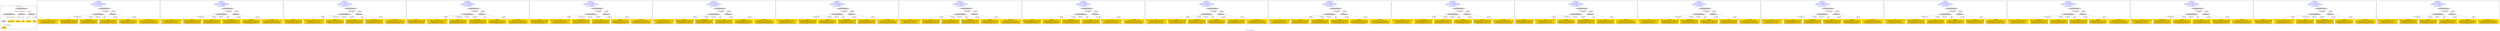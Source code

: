 digraph n0 {
fontcolor="blue"
remincross="true"
label="s08-s-17-edited.xml"
subgraph cluster_0 {
label="1-correct model"
n2[style="filled",color="white",fillcolor="lightgray",label="CulturalHeritageObject1"];
n3[style="filled",color="white",fillcolor="lightgray",label="Person1"];
n4[shape="plaintext",style="filled",fillcolor="gold",label="DESCRIPTION"];
n5[shape="plaintext",style="filled",fillcolor="gold",label="CAPTION"];
n6[shape="plaintext",style="filled",fillcolor="gold",label="TITLE"];
n7[shape="plaintext",style="filled",fillcolor="gold",label="AUTHOR"];
n8[style="filled",color="white",fillcolor="lightgray",label="EuropeanaAggregation1"];
n9[style="filled",color="white",fillcolor="lightgray",label="WebResource1"];
n10[style="filled",color="white",fillcolor="lightgray",label="WebResource2"];
n11[shape="plaintext",style="filled",fillcolor="gold",label="IMAGESRC"];
n12[shape="plaintext",style="filled",fillcolor="gold",label="VIDEO"];
}
subgraph cluster_1 {
label="candidate 0\nlink coherence:1.0\nnode coherence:1.0\nconfidence:0.38042348281481964\nmapping score:0.5712522720493843\ncost:7.99964\n-precision:0.75-recall:0.6"
n14[style="filled",color="white",fillcolor="lightgray",label="EuropeanaAggregation1"];
n15[style="filled",color="white",fillcolor="lightgray",label="CulturalHeritageObject1"];
n16[style="filled",color="white",fillcolor="lightgray",label="WebResource1"];
n17[shape="plaintext",style="filled",fillcolor="gold",label="VIDEO\n[CulturalHeritageObject,accessionNumber,0.414]\n[WebResource,classLink,0.355]\n[CulturalHeritageObject,medium,0.12]\n[CulturalHeritageObject,provenance,0.111]"];
n18[shape="plaintext",style="filled",fillcolor="gold",label="CAPTION\n[CulturalHeritageObject,provenance,0.299]\n[CulturalHeritageObject,description,0.294]\n[CulturalHeritageObject,title,0.243]\n[CulturalHeritageObject,medium,0.164]"];
n19[shape="plaintext",style="filled",fillcolor="gold",label="IMAGESRC\n[WebResource,classLink,0.699]\n[CulturalHeritageObject,accessionNumber,0.167]\n[Person,biographicalInformation,0.069]\n[CulturalHeritageObject,description,0.064]"];
n20[shape="plaintext",style="filled",fillcolor="gold",label="DESCRIPTION\n[CulturalHeritageObject,description,0.375]\n[Person,biographicalInformation,0.308]\n[CulturalHeritageObject,title,0.181]\n[CulturalHeritageObject,provenance,0.136]"];
n21[shape="plaintext",style="filled",fillcolor="gold",label="TITLE\n[CulturalHeritageObject,description,0.346]\n[CulturalHeritageObject,title,0.266]\n[Person,biographicalInformation,0.231]\n[CulturalHeritageObject,provenance,0.157]"];
n22[shape="plaintext",style="filled",fillcolor="gold",label="AUTHOR\n[Person,nameOfThePerson,0.354]\n[CulturalHeritageObject,provenance,0.229]\n[CulturalHeritageObject,description,0.227]\n[CulturalHeritageObject,title,0.19]"];
}
subgraph cluster_2 {
label="candidate 1\nlink coherence:1.0\nnode coherence:1.0\nconfidence:0.36132708848881445\nmapping score:0.5648868072740493\ncost:7.99964\n-precision:0.5-recall:0.4"
n24[style="filled",color="white",fillcolor="lightgray",label="EuropeanaAggregation1"];
n25[style="filled",color="white",fillcolor="lightgray",label="CulturalHeritageObject1"];
n26[style="filled",color="white",fillcolor="lightgray",label="WebResource1"];
n27[shape="plaintext",style="filled",fillcolor="gold",label="VIDEO\n[CulturalHeritageObject,accessionNumber,0.414]\n[WebResource,classLink,0.355]\n[CulturalHeritageObject,medium,0.12]\n[CulturalHeritageObject,provenance,0.111]"];
n28[shape="plaintext",style="filled",fillcolor="gold",label="CAPTION\n[CulturalHeritageObject,provenance,0.299]\n[CulturalHeritageObject,description,0.294]\n[CulturalHeritageObject,title,0.243]\n[CulturalHeritageObject,medium,0.164]"];
n29[shape="plaintext",style="filled",fillcolor="gold",label="IMAGESRC\n[WebResource,classLink,0.699]\n[CulturalHeritageObject,accessionNumber,0.167]\n[Person,biographicalInformation,0.069]\n[CulturalHeritageObject,description,0.064]"];
n30[shape="plaintext",style="filled",fillcolor="gold",label="TITLE\n[CulturalHeritageObject,description,0.346]\n[CulturalHeritageObject,title,0.266]\n[Person,biographicalInformation,0.231]\n[CulturalHeritageObject,provenance,0.157]"];
n31[shape="plaintext",style="filled",fillcolor="gold",label="DESCRIPTION\n[CulturalHeritageObject,description,0.375]\n[Person,biographicalInformation,0.308]\n[CulturalHeritageObject,title,0.181]\n[CulturalHeritageObject,provenance,0.136]"];
n32[shape="plaintext",style="filled",fillcolor="gold",label="AUTHOR\n[Person,nameOfThePerson,0.354]\n[CulturalHeritageObject,provenance,0.229]\n[CulturalHeritageObject,description,0.227]\n[CulturalHeritageObject,title,0.19]"];
}
subgraph cluster_3 {
label="candidate 10\nlink coherence:1.0\nnode coherence:1.0\nconfidence:0.3389043161258942\nmapping score:0.5574125498197425\ncost:7.99964\n-precision:0.38-recall:0.3"
n34[style="filled",color="white",fillcolor="lightgray",label="EuropeanaAggregation1"];
n35[style="filled",color="white",fillcolor="lightgray",label="CulturalHeritageObject1"];
n36[style="filled",color="white",fillcolor="lightgray",label="WebResource1"];
n37[shape="plaintext",style="filled",fillcolor="gold",label="CAPTION\n[CulturalHeritageObject,provenance,0.299]\n[CulturalHeritageObject,description,0.294]\n[CulturalHeritageObject,title,0.243]\n[CulturalHeritageObject,medium,0.164]"];
n38[shape="plaintext",style="filled",fillcolor="gold",label="VIDEO\n[CulturalHeritageObject,accessionNumber,0.414]\n[WebResource,classLink,0.355]\n[CulturalHeritageObject,medium,0.12]\n[CulturalHeritageObject,provenance,0.111]"];
n39[shape="plaintext",style="filled",fillcolor="gold",label="AUTHOR\n[Person,nameOfThePerson,0.354]\n[CulturalHeritageObject,provenance,0.229]\n[CulturalHeritageObject,description,0.227]\n[CulturalHeritageObject,title,0.19]"];
n40[shape="plaintext",style="filled",fillcolor="gold",label="IMAGESRC\n[WebResource,classLink,0.699]\n[CulturalHeritageObject,accessionNumber,0.167]\n[Person,biographicalInformation,0.069]\n[CulturalHeritageObject,description,0.064]"];
n41[shape="plaintext",style="filled",fillcolor="gold",label="TITLE\n[CulturalHeritageObject,description,0.346]\n[CulturalHeritageObject,title,0.266]\n[Person,biographicalInformation,0.231]\n[CulturalHeritageObject,provenance,0.157]"];
n42[shape="plaintext",style="filled",fillcolor="gold",label="DESCRIPTION\n[CulturalHeritageObject,description,0.375]\n[Person,biographicalInformation,0.308]\n[CulturalHeritageObject,title,0.181]\n[CulturalHeritageObject,provenance,0.136]"];
}
subgraph cluster_4 {
label="candidate 11\nlink coherence:1.0\nnode coherence:1.0\nconfidence:0.3332565344501507\nmapping score:0.5555299559278281\ncost:7.99964\n-precision:0.5-recall:0.4"
n44[style="filled",color="white",fillcolor="lightgray",label="EuropeanaAggregation1"];
n45[style="filled",color="white",fillcolor="lightgray",label="CulturalHeritageObject1"];
n46[style="filled",color="white",fillcolor="lightgray",label="WebResource1"];
n47[shape="plaintext",style="filled",fillcolor="gold",label="CAPTION\n[CulturalHeritageObject,provenance,0.299]\n[CulturalHeritageObject,description,0.294]\n[CulturalHeritageObject,title,0.243]\n[CulturalHeritageObject,medium,0.164]"];
n48[shape="plaintext",style="filled",fillcolor="gold",label="VIDEO\n[CulturalHeritageObject,accessionNumber,0.414]\n[WebResource,classLink,0.355]\n[CulturalHeritageObject,medium,0.12]\n[CulturalHeritageObject,provenance,0.111]"];
n49[shape="plaintext",style="filled",fillcolor="gold",label="TITLE\n[CulturalHeritageObject,description,0.346]\n[CulturalHeritageObject,title,0.266]\n[Person,biographicalInformation,0.231]\n[CulturalHeritageObject,provenance,0.157]"];
n50[shape="plaintext",style="filled",fillcolor="gold",label="IMAGESRC\n[WebResource,classLink,0.699]\n[CulturalHeritageObject,accessionNumber,0.167]\n[Person,biographicalInformation,0.069]\n[CulturalHeritageObject,description,0.064]"];
n51[shape="plaintext",style="filled",fillcolor="gold",label="DESCRIPTION\n[CulturalHeritageObject,description,0.375]\n[Person,biographicalInformation,0.308]\n[CulturalHeritageObject,title,0.181]\n[CulturalHeritageObject,provenance,0.136]"];
n52[shape="plaintext",style="filled",fillcolor="gold",label="AUTHOR\n[Person,nameOfThePerson,0.354]\n[CulturalHeritageObject,provenance,0.229]\n[CulturalHeritageObject,description,0.227]\n[CulturalHeritageObject,title,0.19]"];
}
subgraph cluster_5 {
label="candidate 12\nlink coherence:1.0\nnode coherence:1.0\nconfidence:0.33144290652704717\nmapping score:0.5549254132867935\ncost:7.99964\n-precision:0.38-recall:0.3"
n54[style="filled",color="white",fillcolor="lightgray",label="EuropeanaAggregation1"];
n55[style="filled",color="white",fillcolor="lightgray",label="CulturalHeritageObject1"];
n56[style="filled",color="white",fillcolor="lightgray",label="WebResource1"];
n57[shape="plaintext",style="filled",fillcolor="gold",label="CAPTION\n[CulturalHeritageObject,provenance,0.299]\n[CulturalHeritageObject,description,0.294]\n[CulturalHeritageObject,title,0.243]\n[CulturalHeritageObject,medium,0.164]"];
n58[shape="plaintext",style="filled",fillcolor="gold",label="VIDEO\n[CulturalHeritageObject,accessionNumber,0.414]\n[WebResource,classLink,0.355]\n[CulturalHeritageObject,medium,0.12]\n[CulturalHeritageObject,provenance,0.111]"];
n59[shape="plaintext",style="filled",fillcolor="gold",label="DESCRIPTION\n[CulturalHeritageObject,description,0.375]\n[Person,biographicalInformation,0.308]\n[CulturalHeritageObject,title,0.181]\n[CulturalHeritageObject,provenance,0.136]"];
n60[shape="plaintext",style="filled",fillcolor="gold",label="IMAGESRC\n[WebResource,classLink,0.699]\n[CulturalHeritageObject,accessionNumber,0.167]\n[Person,biographicalInformation,0.069]\n[CulturalHeritageObject,description,0.064]"];
n61[shape="plaintext",style="filled",fillcolor="gold",label="TITLE\n[CulturalHeritageObject,description,0.346]\n[CulturalHeritageObject,title,0.266]\n[Person,biographicalInformation,0.231]\n[CulturalHeritageObject,provenance,0.157]"];
n62[shape="plaintext",style="filled",fillcolor="gold",label="AUTHOR\n[Person,nameOfThePerson,0.354]\n[CulturalHeritageObject,provenance,0.229]\n[CulturalHeritageObject,description,0.227]\n[CulturalHeritageObject,title,0.19]"];
}
subgraph cluster_6 {
label="candidate 13\nlink coherence:1.0\nnode coherence:1.0\nconfidence:0.331418303386217\nmapping score:0.5549172122398501\ncost:7.99964\n-precision:0.75-recall:0.6"
n64[style="filled",color="white",fillcolor="lightgray",label="EuropeanaAggregation1"];
n65[style="filled",color="white",fillcolor="lightgray",label="CulturalHeritageObject1"];
n66[style="filled",color="white",fillcolor="lightgray",label="WebResource1"];
n67[shape="plaintext",style="filled",fillcolor="gold",label="VIDEO\n[CulturalHeritageObject,accessionNumber,0.414]\n[WebResource,classLink,0.355]\n[CulturalHeritageObject,medium,0.12]\n[CulturalHeritageObject,provenance,0.111]"];
n68[shape="plaintext",style="filled",fillcolor="gold",label="CAPTION\n[CulturalHeritageObject,provenance,0.299]\n[CulturalHeritageObject,description,0.294]\n[CulturalHeritageObject,title,0.243]\n[CulturalHeritageObject,medium,0.164]"];
n69[shape="plaintext",style="filled",fillcolor="gold",label="IMAGESRC\n[WebResource,classLink,0.699]\n[CulturalHeritageObject,accessionNumber,0.167]\n[Person,biographicalInformation,0.069]\n[CulturalHeritageObject,description,0.064]"];
n70[shape="plaintext",style="filled",fillcolor="gold",label="DESCRIPTION\n[CulturalHeritageObject,description,0.375]\n[Person,biographicalInformation,0.308]\n[CulturalHeritageObject,title,0.181]\n[CulturalHeritageObject,provenance,0.136]"];
n71[shape="plaintext",style="filled",fillcolor="gold",label="TITLE\n[CulturalHeritageObject,description,0.346]\n[CulturalHeritageObject,title,0.266]\n[Person,biographicalInformation,0.231]\n[CulturalHeritageObject,provenance,0.157]"];
n72[shape="plaintext",style="filled",fillcolor="gold",label="AUTHOR\n[Person,nameOfThePerson,0.354]\n[CulturalHeritageObject,provenance,0.229]\n[CulturalHeritageObject,description,0.227]\n[CulturalHeritageObject,title,0.19]"];
}
subgraph cluster_7 {
label="candidate 14\nlink coherence:1.0\nnode coherence:1.0\nconfidence:0.32935858410258506\nmapping score:0.5542306391453061\ncost:7.99964\n-precision:0.5-recall:0.4"
n74[style="filled",color="white",fillcolor="lightgray",label="EuropeanaAggregation1"];
n75[style="filled",color="white",fillcolor="lightgray",label="CulturalHeritageObject1"];
n76[style="filled",color="white",fillcolor="lightgray",label="WebResource1"];
n77[shape="plaintext",style="filled",fillcolor="gold",label="VIDEO\n[CulturalHeritageObject,accessionNumber,0.414]\n[WebResource,classLink,0.355]\n[CulturalHeritageObject,medium,0.12]\n[CulturalHeritageObject,provenance,0.111]"];
n78[shape="plaintext",style="filled",fillcolor="gold",label="CAPTION\n[CulturalHeritageObject,provenance,0.299]\n[CulturalHeritageObject,description,0.294]\n[CulturalHeritageObject,title,0.243]\n[CulturalHeritageObject,medium,0.164]"];
n79[shape="plaintext",style="filled",fillcolor="gold",label="IMAGESRC\n[WebResource,classLink,0.699]\n[CulturalHeritageObject,accessionNumber,0.167]\n[Person,biographicalInformation,0.069]\n[CulturalHeritageObject,description,0.064]"];
n80[shape="plaintext",style="filled",fillcolor="gold",label="AUTHOR\n[Person,nameOfThePerson,0.354]\n[CulturalHeritageObject,provenance,0.229]\n[CulturalHeritageObject,description,0.227]\n[CulturalHeritageObject,title,0.19]"];
n81[shape="plaintext",style="filled",fillcolor="gold",label="DESCRIPTION\n[CulturalHeritageObject,description,0.375]\n[Person,biographicalInformation,0.308]\n[CulturalHeritageObject,title,0.181]\n[CulturalHeritageObject,provenance,0.136]"];
n82[shape="plaintext",style="filled",fillcolor="gold",label="TITLE\n[CulturalHeritageObject,description,0.346]\n[CulturalHeritageObject,title,0.266]\n[Person,biographicalInformation,0.231]\n[CulturalHeritageObject,provenance,0.157]"];
}
subgraph cluster_8 {
label="candidate 15\nlink coherence:1.0\nnode coherence:1.0\nconfidence:0.3123219090602118\nmapping score:0.5485517474645151\ncost:7.99964\n-precision:0.5-recall:0.4"
n84[style="filled",color="white",fillcolor="lightgray",label="EuropeanaAggregation1"];
n85[style="filled",color="white",fillcolor="lightgray",label="CulturalHeritageObject1"];
n86[style="filled",color="white",fillcolor="lightgray",label="WebResource1"];
n87[shape="plaintext",style="filled",fillcolor="gold",label="VIDEO\n[CulturalHeritageObject,accessionNumber,0.414]\n[WebResource,classLink,0.355]\n[CulturalHeritageObject,medium,0.12]\n[CulturalHeritageObject,provenance,0.111]"];
n88[shape="plaintext",style="filled",fillcolor="gold",label="CAPTION\n[CulturalHeritageObject,provenance,0.299]\n[CulturalHeritageObject,description,0.294]\n[CulturalHeritageObject,title,0.243]\n[CulturalHeritageObject,medium,0.164]"];
n89[shape="plaintext",style="filled",fillcolor="gold",label="IMAGESRC\n[WebResource,classLink,0.699]\n[CulturalHeritageObject,accessionNumber,0.167]\n[Person,biographicalInformation,0.069]\n[CulturalHeritageObject,description,0.064]"];
n90[shape="plaintext",style="filled",fillcolor="gold",label="TITLE\n[CulturalHeritageObject,description,0.346]\n[CulturalHeritageObject,title,0.266]\n[Person,biographicalInformation,0.231]\n[CulturalHeritageObject,provenance,0.157]"];
n91[shape="plaintext",style="filled",fillcolor="gold",label="DESCRIPTION\n[CulturalHeritageObject,description,0.375]\n[Person,biographicalInformation,0.308]\n[CulturalHeritageObject,title,0.181]\n[CulturalHeritageObject,provenance,0.136]"];
n92[shape="plaintext",style="filled",fillcolor="gold",label="AUTHOR\n[Person,nameOfThePerson,0.354]\n[CulturalHeritageObject,provenance,0.229]\n[CulturalHeritageObject,description,0.227]\n[CulturalHeritageObject,title,0.19]"];
}
subgraph cluster_9 {
label="candidate 16\nlink coherence:1.0\nnode coherence:1.0\nconfidence:0.3075636284360183\nmapping score:0.5469656539231172\ncost:7.99964\n-precision:0.62-recall:0.5"
n94[style="filled",color="white",fillcolor="lightgray",label="EuropeanaAggregation1"];
n95[style="filled",color="white",fillcolor="lightgray",label="CulturalHeritageObject1"];
n96[style="filled",color="white",fillcolor="lightgray",label="WebResource1"];
n97[shape="plaintext",style="filled",fillcolor="gold",label="CAPTION\n[CulturalHeritageObject,provenance,0.299]\n[CulturalHeritageObject,description,0.294]\n[CulturalHeritageObject,title,0.243]\n[CulturalHeritageObject,medium,0.164]"];
n98[shape="plaintext",style="filled",fillcolor="gold",label="AUTHOR\n[Person,nameOfThePerson,0.354]\n[CulturalHeritageObject,provenance,0.229]\n[CulturalHeritageObject,description,0.227]\n[CulturalHeritageObject,title,0.19]"];
n99[shape="plaintext",style="filled",fillcolor="gold",label="IMAGESRC\n[WebResource,classLink,0.699]\n[CulturalHeritageObject,accessionNumber,0.167]\n[Person,biographicalInformation,0.069]\n[CulturalHeritageObject,description,0.064]"];
n100[shape="plaintext",style="filled",fillcolor="gold",label="DESCRIPTION\n[CulturalHeritageObject,description,0.375]\n[Person,biographicalInformation,0.308]\n[CulturalHeritageObject,title,0.181]\n[CulturalHeritageObject,provenance,0.136]"];
n101[shape="plaintext",style="filled",fillcolor="gold",label="TITLE\n[CulturalHeritageObject,description,0.346]\n[CulturalHeritageObject,title,0.266]\n[Person,biographicalInformation,0.231]\n[CulturalHeritageObject,provenance,0.157]"];
n102[shape="plaintext",style="filled",fillcolor="gold",label="VIDEO\n[CulturalHeritageObject,accessionNumber,0.414]\n[WebResource,classLink,0.355]\n[CulturalHeritageObject,medium,0.12]\n[CulturalHeritageObject,provenance,0.111]"];
}
subgraph cluster_10 {
label="candidate 17\nlink coherence:1.0\nnode coherence:1.0\nconfidence:0.3066741273844683\nmapping score:0.5466691535726006\ncost:7.99964\n-precision:0.62-recall:0.5"
n104[style="filled",color="white",fillcolor="lightgray",label="EuropeanaAggregation1"];
n105[style="filled",color="white",fillcolor="lightgray",label="CulturalHeritageObject1"];
n106[style="filled",color="white",fillcolor="lightgray",label="WebResource1"];
n107[shape="plaintext",style="filled",fillcolor="gold",label="VIDEO\n[CulturalHeritageObject,accessionNumber,0.414]\n[WebResource,classLink,0.355]\n[CulturalHeritageObject,medium,0.12]\n[CulturalHeritageObject,provenance,0.111]"];
n108[shape="plaintext",style="filled",fillcolor="gold",label="CAPTION\n[CulturalHeritageObject,provenance,0.299]\n[CulturalHeritageObject,description,0.294]\n[CulturalHeritageObject,title,0.243]\n[CulturalHeritageObject,medium,0.164]"];
n109[shape="plaintext",style="filled",fillcolor="gold",label="IMAGESRC\n[WebResource,classLink,0.699]\n[CulturalHeritageObject,accessionNumber,0.167]\n[Person,biographicalInformation,0.069]\n[CulturalHeritageObject,description,0.064]"];
n110[shape="plaintext",style="filled",fillcolor="gold",label="DESCRIPTION\n[CulturalHeritageObject,description,0.375]\n[Person,biographicalInformation,0.308]\n[CulturalHeritageObject,title,0.181]\n[CulturalHeritageObject,provenance,0.136]"];
n111[shape="plaintext",style="filled",fillcolor="gold",label="AUTHOR\n[Person,nameOfThePerson,0.354]\n[CulturalHeritageObject,provenance,0.229]\n[CulturalHeritageObject,description,0.227]\n[CulturalHeritageObject,title,0.19]"];
n112[shape="plaintext",style="filled",fillcolor="gold",label="TITLE\n[CulturalHeritageObject,description,0.346]\n[CulturalHeritageObject,title,0.266]\n[Person,biographicalInformation,0.231]\n[CulturalHeritageObject,provenance,0.157]"];
}
subgraph cluster_11 {
label="candidate 18\nlink coherence:1.0\nnode coherence:1.0\nconfidence:0.3039938041935347\nmapping score:0.545775712508956\ncost:7.99964\n-precision:0.5-recall:0.4"
n114[style="filled",color="white",fillcolor="lightgray",label="EuropeanaAggregation1"];
n115[style="filled",color="white",fillcolor="lightgray",label="CulturalHeritageObject1"];
n116[style="filled",color="white",fillcolor="lightgray",label="WebResource1"];
n117[shape="plaintext",style="filled",fillcolor="gold",label="VIDEO\n[CulturalHeritageObject,accessionNumber,0.414]\n[WebResource,classLink,0.355]\n[CulturalHeritageObject,medium,0.12]\n[CulturalHeritageObject,provenance,0.111]"];
n118[shape="plaintext",style="filled",fillcolor="gold",label="TITLE\n[CulturalHeritageObject,description,0.346]\n[CulturalHeritageObject,title,0.266]\n[Person,biographicalInformation,0.231]\n[CulturalHeritageObject,provenance,0.157]"];
n119[shape="plaintext",style="filled",fillcolor="gold",label="IMAGESRC\n[WebResource,classLink,0.699]\n[CulturalHeritageObject,accessionNumber,0.167]\n[Person,biographicalInformation,0.069]\n[CulturalHeritageObject,description,0.064]"];
n120[shape="plaintext",style="filled",fillcolor="gold",label="DESCRIPTION\n[CulturalHeritageObject,description,0.375]\n[Person,biographicalInformation,0.308]\n[CulturalHeritageObject,title,0.181]\n[CulturalHeritageObject,provenance,0.136]"];
n121[shape="plaintext",style="filled",fillcolor="gold",label="CAPTION\n[CulturalHeritageObject,provenance,0.299]\n[CulturalHeritageObject,description,0.294]\n[CulturalHeritageObject,title,0.243]\n[CulturalHeritageObject,medium,0.164]"];
n122[shape="plaintext",style="filled",fillcolor="gold",label="AUTHOR\n[Person,nameOfThePerson,0.354]\n[CulturalHeritageObject,provenance,0.229]\n[CulturalHeritageObject,description,0.227]\n[CulturalHeritageObject,title,0.19]"];
}
subgraph cluster_12 {
label="candidate 19\nlink coherence:1.0\nnode coherence:1.0\nconfidence:0.29832299452333405\nmapping score:0.5438854426188892\ncost:7.99964\n-precision:0.5-recall:0.4"
n124[style="filled",color="white",fillcolor="lightgray",label="EuropeanaAggregation1"];
n125[style="filled",color="white",fillcolor="lightgray",label="CulturalHeritageObject1"];
n126[style="filled",color="white",fillcolor="lightgray",label="WebResource1"];
n127[shape="plaintext",style="filled",fillcolor="gold",label="VIDEO\n[CulturalHeritageObject,accessionNumber,0.414]\n[WebResource,classLink,0.355]\n[CulturalHeritageObject,medium,0.12]\n[CulturalHeritageObject,provenance,0.111]"];
n128[shape="plaintext",style="filled",fillcolor="gold",label="DESCRIPTION\n[CulturalHeritageObject,description,0.375]\n[Person,biographicalInformation,0.308]\n[CulturalHeritageObject,title,0.181]\n[CulturalHeritageObject,provenance,0.136]"];
n129[shape="plaintext",style="filled",fillcolor="gold",label="IMAGESRC\n[WebResource,classLink,0.699]\n[CulturalHeritageObject,accessionNumber,0.167]\n[Person,biographicalInformation,0.069]\n[CulturalHeritageObject,description,0.064]"];
n130[shape="plaintext",style="filled",fillcolor="gold",label="TITLE\n[CulturalHeritageObject,description,0.346]\n[CulturalHeritageObject,title,0.266]\n[Person,biographicalInformation,0.231]\n[CulturalHeritageObject,provenance,0.157]"];
n131[shape="plaintext",style="filled",fillcolor="gold",label="AUTHOR\n[Person,nameOfThePerson,0.354]\n[CulturalHeritageObject,provenance,0.229]\n[CulturalHeritageObject,description,0.227]\n[CulturalHeritageObject,title,0.19]"];
n132[shape="plaintext",style="filled",fillcolor="gold",label="CAPTION\n[CulturalHeritageObject,provenance,0.299]\n[CulturalHeritageObject,description,0.294]\n[CulturalHeritageObject,title,0.243]\n[CulturalHeritageObject,medium,0.164]"];
}
subgraph cluster_13 {
label="candidate 2\nlink coherence:1.0\nnode coherence:1.0\nconfidence:0.3580007104518994\nmapping score:0.5637780145950776\ncost:7.99964\n-precision:0.62-recall:0.5"
n134[style="filled",color="white",fillcolor="lightgray",label="EuropeanaAggregation1"];
n135[style="filled",color="white",fillcolor="lightgray",label="CulturalHeritageObject1"];
n136[style="filled",color="white",fillcolor="lightgray",label="WebResource1"];
n137[shape="plaintext",style="filled",fillcolor="gold",label="CAPTION\n[CulturalHeritageObject,provenance,0.299]\n[CulturalHeritageObject,description,0.294]\n[CulturalHeritageObject,title,0.243]\n[CulturalHeritageObject,medium,0.164]"];
n138[shape="plaintext",style="filled",fillcolor="gold",label="VIDEO\n[CulturalHeritageObject,accessionNumber,0.414]\n[WebResource,classLink,0.355]\n[CulturalHeritageObject,medium,0.12]\n[CulturalHeritageObject,provenance,0.111]"];
n139[shape="plaintext",style="filled",fillcolor="gold",label="AUTHOR\n[Person,nameOfThePerson,0.354]\n[CulturalHeritageObject,provenance,0.229]\n[CulturalHeritageObject,description,0.227]\n[CulturalHeritageObject,title,0.19]"];
n140[shape="plaintext",style="filled",fillcolor="gold",label="IMAGESRC\n[WebResource,classLink,0.699]\n[CulturalHeritageObject,accessionNumber,0.167]\n[Person,biographicalInformation,0.069]\n[CulturalHeritageObject,description,0.064]"];
n141[shape="plaintext",style="filled",fillcolor="gold",label="DESCRIPTION\n[CulturalHeritageObject,description,0.375]\n[Person,biographicalInformation,0.308]\n[CulturalHeritageObject,title,0.181]\n[CulturalHeritageObject,provenance,0.136]"];
n142[shape="plaintext",style="filled",fillcolor="gold",label="TITLE\n[CulturalHeritageObject,description,0.346]\n[CulturalHeritageObject,title,0.266]\n[Person,biographicalInformation,0.231]\n[CulturalHeritageObject,provenance,0.157]"];
}
subgraph cluster_14 {
label="candidate 3\nlink coherence:1.0\nnode coherence:1.0\nconfidence:0.355679306813071\nmapping score:0.5630042133821348\ncost:7.99964\n-precision:0.62-recall:0.5"
n144[style="filled",color="white",fillcolor="lightgray",label="EuropeanaAggregation1"];
n145[style="filled",color="white",fillcolor="lightgray",label="CulturalHeritageObject1"];
n146[style="filled",color="white",fillcolor="lightgray",label="WebResource1"];
n147[shape="plaintext",style="filled",fillcolor="gold",label="VIDEO\n[CulturalHeritageObject,accessionNumber,0.414]\n[WebResource,classLink,0.355]\n[CulturalHeritageObject,medium,0.12]\n[CulturalHeritageObject,provenance,0.111]"];
n148[shape="plaintext",style="filled",fillcolor="gold",label="CAPTION\n[CulturalHeritageObject,provenance,0.299]\n[CulturalHeritageObject,description,0.294]\n[CulturalHeritageObject,title,0.243]\n[CulturalHeritageObject,medium,0.164]"];
n149[shape="plaintext",style="filled",fillcolor="gold",label="IMAGESRC\n[WebResource,classLink,0.699]\n[CulturalHeritageObject,accessionNumber,0.167]\n[Person,biographicalInformation,0.069]\n[CulturalHeritageObject,description,0.064]"];
n150[shape="plaintext",style="filled",fillcolor="gold",label="DESCRIPTION\n[CulturalHeritageObject,description,0.375]\n[Person,biographicalInformation,0.308]\n[CulturalHeritageObject,title,0.181]\n[CulturalHeritageObject,provenance,0.136]"];
n151[shape="plaintext",style="filled",fillcolor="gold",label="AUTHOR\n[Person,nameOfThePerson,0.354]\n[CulturalHeritageObject,provenance,0.229]\n[CulturalHeritageObject,description,0.227]\n[CulturalHeritageObject,title,0.19]"];
n152[shape="plaintext",style="filled",fillcolor="gold",label="TITLE\n[CulturalHeritageObject,description,0.346]\n[CulturalHeritageObject,title,0.266]\n[Person,biographicalInformation,0.231]\n[CulturalHeritageObject,provenance,0.157]"];
}
subgraph cluster_15 {
label="candidate 4\nlink coherence:1.0\nnode coherence:1.0\nconfidence:0.3529989836221374\nmapping score:0.5621107723184903\ncost:7.99964\n-precision:0.5-recall:0.4"
n154[style="filled",color="white",fillcolor="lightgray",label="EuropeanaAggregation1"];
n155[style="filled",color="white",fillcolor="lightgray",label="CulturalHeritageObject1"];
n156[style="filled",color="white",fillcolor="lightgray",label="WebResource1"];
n157[shape="plaintext",style="filled",fillcolor="gold",label="VIDEO\n[CulturalHeritageObject,accessionNumber,0.414]\n[WebResource,classLink,0.355]\n[CulturalHeritageObject,medium,0.12]\n[CulturalHeritageObject,provenance,0.111]"];
n158[shape="plaintext",style="filled",fillcolor="gold",label="TITLE\n[CulturalHeritageObject,description,0.346]\n[CulturalHeritageObject,title,0.266]\n[Person,biographicalInformation,0.231]\n[CulturalHeritageObject,provenance,0.157]"];
n159[shape="plaintext",style="filled",fillcolor="gold",label="IMAGESRC\n[WebResource,classLink,0.699]\n[CulturalHeritageObject,accessionNumber,0.167]\n[Person,biographicalInformation,0.069]\n[CulturalHeritageObject,description,0.064]"];
n160[shape="plaintext",style="filled",fillcolor="gold",label="DESCRIPTION\n[CulturalHeritageObject,description,0.375]\n[Person,biographicalInformation,0.308]\n[CulturalHeritageObject,title,0.181]\n[CulturalHeritageObject,provenance,0.136]"];
n161[shape="plaintext",style="filled",fillcolor="gold",label="CAPTION\n[CulturalHeritageObject,provenance,0.299]\n[CulturalHeritageObject,description,0.294]\n[CulturalHeritageObject,title,0.243]\n[CulturalHeritageObject,medium,0.164]"];
n162[shape="plaintext",style="filled",fillcolor="gold",label="AUTHOR\n[Person,nameOfThePerson,0.354]\n[CulturalHeritageObject,provenance,0.229]\n[CulturalHeritageObject,description,0.227]\n[CulturalHeritageObject,title,0.19]"];
}
subgraph cluster_16 {
label="candidate 5\nlink coherence:1.0\nnode coherence:1.0\nconfidence:0.3473281739519367\nmapping score:0.5602205024284234\ncost:7.99964\n-precision:0.5-recall:0.4"
n164[style="filled",color="white",fillcolor="lightgray",label="EuropeanaAggregation1"];
n165[style="filled",color="white",fillcolor="lightgray",label="CulturalHeritageObject1"];
n166[style="filled",color="white",fillcolor="lightgray",label="WebResource1"];
n167[shape="plaintext",style="filled",fillcolor="gold",label="VIDEO\n[CulturalHeritageObject,accessionNumber,0.414]\n[WebResource,classLink,0.355]\n[CulturalHeritageObject,medium,0.12]\n[CulturalHeritageObject,provenance,0.111]"];
n168[shape="plaintext",style="filled",fillcolor="gold",label="DESCRIPTION\n[CulturalHeritageObject,description,0.375]\n[Person,biographicalInformation,0.308]\n[CulturalHeritageObject,title,0.181]\n[CulturalHeritageObject,provenance,0.136]"];
n169[shape="plaintext",style="filled",fillcolor="gold",label="IMAGESRC\n[WebResource,classLink,0.699]\n[CulturalHeritageObject,accessionNumber,0.167]\n[Person,biographicalInformation,0.069]\n[CulturalHeritageObject,description,0.064]"];
n170[shape="plaintext",style="filled",fillcolor="gold",label="TITLE\n[CulturalHeritageObject,description,0.346]\n[CulturalHeritageObject,title,0.266]\n[Person,biographicalInformation,0.231]\n[CulturalHeritageObject,provenance,0.157]"];
n171[shape="plaintext",style="filled",fillcolor="gold",label="AUTHOR\n[Person,nameOfThePerson,0.354]\n[CulturalHeritageObject,provenance,0.229]\n[CulturalHeritageObject,description,0.227]\n[CulturalHeritageObject,title,0.19]"];
n172[shape="plaintext",style="filled",fillcolor="gold",label="CAPTION\n[CulturalHeritageObject,provenance,0.299]\n[CulturalHeritageObject,description,0.294]\n[CulturalHeritageObject,title,0.243]\n[CulturalHeritageObject,medium,0.164]"];
}
subgraph cluster_17 {
label="candidate 6\nlink coherence:1.0\nnode coherence:1.0\nconfidence:0.34464785076100307\nmapping score:0.5593270613647788\ncost:7.99964\n-precision:0.38-recall:0.3"
n174[style="filled",color="white",fillcolor="lightgray",label="EuropeanaAggregation1"];
n175[style="filled",color="white",fillcolor="lightgray",label="CulturalHeritageObject1"];
n176[style="filled",color="white",fillcolor="lightgray",label="WebResource1"];
n177[shape="plaintext",style="filled",fillcolor="gold",label="VIDEO\n[CulturalHeritageObject,accessionNumber,0.414]\n[WebResource,classLink,0.355]\n[CulturalHeritageObject,medium,0.12]\n[CulturalHeritageObject,provenance,0.111]"];
n178[shape="plaintext",style="filled",fillcolor="gold",label="DESCRIPTION\n[CulturalHeritageObject,description,0.375]\n[Person,biographicalInformation,0.308]\n[CulturalHeritageObject,title,0.181]\n[CulturalHeritageObject,provenance,0.136]"];
n179[shape="plaintext",style="filled",fillcolor="gold",label="IMAGESRC\n[WebResource,classLink,0.699]\n[CulturalHeritageObject,accessionNumber,0.167]\n[Person,biographicalInformation,0.069]\n[CulturalHeritageObject,description,0.064]"];
n180[shape="plaintext",style="filled",fillcolor="gold",label="TITLE\n[CulturalHeritageObject,description,0.346]\n[CulturalHeritageObject,title,0.266]\n[Person,biographicalInformation,0.231]\n[CulturalHeritageObject,provenance,0.157]"];
n181[shape="plaintext",style="filled",fillcolor="gold",label="CAPTION\n[CulturalHeritageObject,provenance,0.299]\n[CulturalHeritageObject,description,0.294]\n[CulturalHeritageObject,title,0.243]\n[CulturalHeritageObject,medium,0.164]"];
n182[shape="plaintext",style="filled",fillcolor="gold",label="AUTHOR\n[Person,nameOfThePerson,0.354]\n[CulturalHeritageObject,provenance,0.229]\n[CulturalHeritageObject,description,0.227]\n[CulturalHeritageObject,title,0.19]"];
}
subgraph cluster_18 {
label="candidate 7\nlink coherence:1.0\nnode coherence:1.0\nconfidence:0.34010384556745593\nmapping score:0.5578123929669297\ncost:7.99964\n-precision:0.62-recall:0.5"
n184[style="filled",color="white",fillcolor="lightgray",label="EuropeanaAggregation1"];
n185[style="filled",color="white",fillcolor="lightgray",label="CulturalHeritageObject1"];
n186[style="filled",color="white",fillcolor="lightgray",label="WebResource1"];
n187[shape="plaintext",style="filled",fillcolor="gold",label="VIDEO\n[CulturalHeritageObject,accessionNumber,0.414]\n[WebResource,classLink,0.355]\n[CulturalHeritageObject,medium,0.12]\n[CulturalHeritageObject,provenance,0.111]"];
n188[shape="plaintext",style="filled",fillcolor="gold",label="DESCRIPTION\n[CulturalHeritageObject,description,0.375]\n[Person,biographicalInformation,0.308]\n[CulturalHeritageObject,title,0.181]\n[CulturalHeritageObject,provenance,0.136]"];
n189[shape="plaintext",style="filled",fillcolor="gold",label="IMAGESRC\n[WebResource,classLink,0.699]\n[CulturalHeritageObject,accessionNumber,0.167]\n[Person,biographicalInformation,0.069]\n[CulturalHeritageObject,description,0.064]"];
n190[shape="plaintext",style="filled",fillcolor="gold",label="AUTHOR\n[Person,nameOfThePerson,0.354]\n[CulturalHeritageObject,provenance,0.229]\n[CulturalHeritageObject,description,0.227]\n[CulturalHeritageObject,title,0.19]"];
n191[shape="plaintext",style="filled",fillcolor="gold",label="TITLE\n[CulturalHeritageObject,description,0.346]\n[CulturalHeritageObject,title,0.266]\n[Person,biographicalInformation,0.231]\n[CulturalHeritageObject,provenance,0.157]"];
n192[shape="plaintext",style="filled",fillcolor="gold",label="CAPTION\n[CulturalHeritageObject,provenance,0.299]\n[CulturalHeritageObject,description,0.294]\n[CulturalHeritageObject,title,0.243]\n[CulturalHeritageObject,medium,0.164]"];
}
subgraph cluster_19 {
label="candidate 8\nlink coherence:1.0\nnode coherence:1.0\nconfidence:0.3397940393881815\nmapping score:0.5577091242405049\ncost:7.99964\n-precision:0.5-recall:0.4"
n194[style="filled",color="white",fillcolor="lightgray",label="EuropeanaAggregation1"];
n195[style="filled",color="white",fillcolor="lightgray",label="CulturalHeritageObject1"];
n196[style="filled",color="white",fillcolor="lightgray",label="WebResource1"];
n197[shape="plaintext",style="filled",fillcolor="gold",label="CAPTION\n[CulturalHeritageObject,provenance,0.299]\n[CulturalHeritageObject,description,0.294]\n[CulturalHeritageObject,title,0.243]\n[CulturalHeritageObject,medium,0.164]"];
n198[shape="plaintext",style="filled",fillcolor="gold",label="VIDEO\n[CulturalHeritageObject,accessionNumber,0.414]\n[WebResource,classLink,0.355]\n[CulturalHeritageObject,medium,0.12]\n[CulturalHeritageObject,provenance,0.111]"];
n199[shape="plaintext",style="filled",fillcolor="gold",label="TITLE\n[CulturalHeritageObject,description,0.346]\n[CulturalHeritageObject,title,0.266]\n[Person,biographicalInformation,0.231]\n[CulturalHeritageObject,provenance,0.157]"];
n200[shape="plaintext",style="filled",fillcolor="gold",label="IMAGESRC\n[WebResource,classLink,0.699]\n[CulturalHeritageObject,accessionNumber,0.167]\n[Person,biographicalInformation,0.069]\n[CulturalHeritageObject,description,0.064]"];
n201[shape="plaintext",style="filled",fillcolor="gold",label="DESCRIPTION\n[CulturalHeritageObject,description,0.375]\n[Person,biographicalInformation,0.308]\n[CulturalHeritageObject,title,0.181]\n[CulturalHeritageObject,provenance,0.136]"];
n202[shape="plaintext",style="filled",fillcolor="gold",label="AUTHOR\n[Person,nameOfThePerson,0.354]\n[CulturalHeritageObject,provenance,0.229]\n[CulturalHeritageObject,description,0.227]\n[CulturalHeritageObject,title,0.19]"];
}
subgraph cluster_20 {
label="candidate 9\nlink coherence:1.0\nnode coherence:1.0\nconfidence:0.3397608341028635\nmapping score:0.5576980558120656\ncost:7.99964\n-precision:0.5-recall:0.4"
n204[style="filled",color="white",fillcolor="lightgray",label="EuropeanaAggregation1"];
n205[style="filled",color="white",fillcolor="lightgray",label="CulturalHeritageObject1"];
n206[style="filled",color="white",fillcolor="lightgray",label="WebResource1"];
n207[shape="plaintext",style="filled",fillcolor="gold",label="VIDEO\n[CulturalHeritageObject,accessionNumber,0.414]\n[WebResource,classLink,0.355]\n[CulturalHeritageObject,medium,0.12]\n[CulturalHeritageObject,provenance,0.111]"];
n208[shape="plaintext",style="filled",fillcolor="gold",label="DESCRIPTION\n[CulturalHeritageObject,description,0.375]\n[Person,biographicalInformation,0.308]\n[CulturalHeritageObject,title,0.181]\n[CulturalHeritageObject,provenance,0.136]"];
n209[shape="plaintext",style="filled",fillcolor="gold",label="IMAGESRC\n[WebResource,classLink,0.699]\n[CulturalHeritageObject,accessionNumber,0.167]\n[Person,biographicalInformation,0.069]\n[CulturalHeritageObject,description,0.064]"];
n210[shape="plaintext",style="filled",fillcolor="gold",label="CAPTION\n[CulturalHeritageObject,provenance,0.299]\n[CulturalHeritageObject,description,0.294]\n[CulturalHeritageObject,title,0.243]\n[CulturalHeritageObject,medium,0.164]"];
n211[shape="plaintext",style="filled",fillcolor="gold",label="TITLE\n[CulturalHeritageObject,description,0.346]\n[CulturalHeritageObject,title,0.266]\n[Person,biographicalInformation,0.231]\n[CulturalHeritageObject,provenance,0.157]"];
n212[shape="plaintext",style="filled",fillcolor="gold",label="AUTHOR\n[Person,nameOfThePerson,0.354]\n[CulturalHeritageObject,provenance,0.229]\n[CulturalHeritageObject,description,0.227]\n[CulturalHeritageObject,title,0.19]"];
}
n2 -> n3[color="brown",fontcolor="black",label="creator"]
n2 -> n4[color="brown",fontcolor="black",label="description"]
n2 -> n5[color="brown",fontcolor="black",label="provenance"]
n2 -> n6[color="brown",fontcolor="black",label="title"]
n3 -> n7[color="brown",fontcolor="black",label="nameOfThePerson"]
n8 -> n2[color="brown",fontcolor="black",label="aggregatedCHO"]
n8 -> n9[color="brown",fontcolor="black",label="hasView"]
n8 -> n10[color="brown",fontcolor="black",label="hasView"]
n9 -> n11[color="brown",fontcolor="black",label="classLink"]
n10 -> n12[color="brown",fontcolor="black",label="classLink"]
n14 -> n15[color="brown",fontcolor="black",label="aggregatedCHO\nw=0.99982"]
n14 -> n16[color="brown",fontcolor="black",label="hasView\nw=0.99982"]
n15 -> n17[color="brown",fontcolor="black",label="accessionNumber\nw=1.0"]
n15 -> n18[color="brown",fontcolor="black",label="provenance\nw=1.0"]
n16 -> n19[color="brown",fontcolor="black",label="classLink\nw=1.0"]
n15 -> n20[color="brown",fontcolor="black",label="description\nw=1.0"]
n15 -> n21[color="brown",fontcolor="black",label="title\nw=1.0"]
n15 -> n22[color="brown",fontcolor="black",label="provenance\nw=1.0"]
n24 -> n25[color="brown",fontcolor="black",label="aggregatedCHO\nw=0.99982"]
n24 -> n26[color="brown",fontcolor="black",label="hasView\nw=0.99982"]
n25 -> n27[color="brown",fontcolor="black",label="accessionNumber\nw=1.0"]
n25 -> n28[color="brown",fontcolor="black",label="provenance\nw=1.0"]
n26 -> n29[color="brown",fontcolor="black",label="classLink\nw=1.0"]
n25 -> n30[color="brown",fontcolor="black",label="description\nw=1.0"]
n25 -> n31[color="brown",fontcolor="black",label="title\nw=1.0"]
n25 -> n32[color="brown",fontcolor="black",label="provenance\nw=1.0"]
n34 -> n35[color="brown",fontcolor="black",label="aggregatedCHO\nw=0.99982"]
n34 -> n36[color="brown",fontcolor="black",label="hasView\nw=0.99982"]
n35 -> n37[color="brown",fontcolor="black",label="medium\nw=1.0"]
n35 -> n38[color="brown",fontcolor="black",label="accessionNumber\nw=1.0"]
n35 -> n39[color="brown",fontcolor="black",label="provenance\nw=1.0"]
n36 -> n40[color="brown",fontcolor="black",label="classLink\nw=1.0"]
n35 -> n41[color="brown",fontcolor="black",label="description\nw=1.0"]
n35 -> n42[color="brown",fontcolor="black",label="title\nw=1.0"]
n44 -> n45[color="brown",fontcolor="black",label="aggregatedCHO\nw=0.99982"]
n44 -> n46[color="brown",fontcolor="black",label="hasView\nw=0.99982"]
n45 -> n47[color="brown",fontcolor="black",label="medium\nw=1.0"]
n45 -> n48[color="brown",fontcolor="black",label="accessionNumber\nw=1.0"]
n45 -> n49[color="brown",fontcolor="black",label="provenance\nw=1.0"]
n46 -> n50[color="brown",fontcolor="black",label="classLink\nw=1.0"]
n45 -> n51[color="brown",fontcolor="black",label="description\nw=1.0"]
n45 -> n52[color="brown",fontcolor="black",label="title\nw=1.0"]
n54 -> n55[color="brown",fontcolor="black",label="aggregatedCHO\nw=0.99982"]
n54 -> n56[color="brown",fontcolor="black",label="hasView\nw=0.99982"]
n55 -> n57[color="brown",fontcolor="black",label="medium\nw=1.0"]
n55 -> n58[color="brown",fontcolor="black",label="accessionNumber\nw=1.0"]
n55 -> n59[color="brown",fontcolor="black",label="provenance\nw=1.0"]
n56 -> n60[color="brown",fontcolor="black",label="classLink\nw=1.0"]
n55 -> n61[color="brown",fontcolor="black",label="description\nw=1.0"]
n55 -> n62[color="brown",fontcolor="black",label="provenance\nw=1.0"]
n64 -> n65[color="brown",fontcolor="black",label="aggregatedCHO\nw=0.99982"]
n64 -> n66[color="brown",fontcolor="black",label="hasView\nw=0.99982"]
n65 -> n67[color="brown",fontcolor="black",label="medium\nw=1.0"]
n65 -> n68[color="brown",fontcolor="black",label="provenance\nw=1.0"]
n66 -> n69[color="brown",fontcolor="black",label="classLink\nw=1.0"]
n65 -> n70[color="brown",fontcolor="black",label="description\nw=1.0"]
n65 -> n71[color="brown",fontcolor="black",label="title\nw=1.0"]
n65 -> n72[color="brown",fontcolor="black",label="provenance\nw=1.0"]
n74 -> n75[color="brown",fontcolor="black",label="aggregatedCHO\nw=0.99982"]
n74 -> n76[color="brown",fontcolor="black",label="hasView\nw=0.99982"]
n75 -> n77[color="brown",fontcolor="black",label="accessionNumber\nw=1.0"]
n75 -> n78[color="brown",fontcolor="black",label="provenance\nw=1.0"]
n76 -> n79[color="brown",fontcolor="black",label="classLink\nw=1.0"]
n75 -> n80[color="brown",fontcolor="black",label="description\nw=1.0"]
n75 -> n81[color="brown",fontcolor="black",label="title\nw=1.0"]
n75 -> n82[color="brown",fontcolor="black",label="provenance\nw=1.0"]
n84 -> n85[color="brown",fontcolor="black",label="aggregatedCHO\nw=0.99982"]
n84 -> n86[color="brown",fontcolor="black",label="hasView\nw=0.99982"]
n85 -> n87[color="brown",fontcolor="black",label="medium\nw=1.0"]
n85 -> n88[color="brown",fontcolor="black",label="provenance\nw=1.0"]
n86 -> n89[color="brown",fontcolor="black",label="classLink\nw=1.0"]
n85 -> n90[color="brown",fontcolor="black",label="description\nw=1.0"]
n85 -> n91[color="brown",fontcolor="black",label="title\nw=1.0"]
n85 -> n92[color="brown",fontcolor="black",label="provenance\nw=1.0"]
n94 -> n95[color="brown",fontcolor="black",label="aggregatedCHO\nw=0.99982"]
n94 -> n96[color="brown",fontcolor="black",label="hasView\nw=0.99982"]
n95 -> n97[color="brown",fontcolor="black",label="medium\nw=1.0"]
n95 -> n98[color="brown",fontcolor="black",label="provenance\nw=1.0"]
n96 -> n99[color="brown",fontcolor="black",label="classLink\nw=1.0"]
n95 -> n100[color="brown",fontcolor="black",label="description\nw=1.0"]
n95 -> n101[color="brown",fontcolor="black",label="title\nw=1.0"]
n95 -> n102[color="brown",fontcolor="black",label="provenance\nw=1.0"]
n104 -> n105[color="brown",fontcolor="black",label="aggregatedCHO\nw=0.99982"]
n104 -> n106[color="brown",fontcolor="black",label="hasView\nw=0.99982"]
n105 -> n107[color="brown",fontcolor="black",label="medium\nw=1.0"]
n105 -> n108[color="brown",fontcolor="black",label="provenance\nw=1.0"]
n106 -> n109[color="brown",fontcolor="black",label="classLink\nw=1.0"]
n105 -> n110[color="brown",fontcolor="black",label="description\nw=1.0"]
n105 -> n111[color="brown",fontcolor="black",label="title\nw=1.0"]
n105 -> n112[color="brown",fontcolor="black",label="provenance\nw=1.0"]
n114 -> n115[color="brown",fontcolor="black",label="aggregatedCHO\nw=0.99982"]
n114 -> n116[color="brown",fontcolor="black",label="hasView\nw=0.99982"]
n115 -> n117[color="brown",fontcolor="black",label="medium\nw=1.0"]
n115 -> n118[color="brown",fontcolor="black",label="provenance\nw=1.0"]
n116 -> n119[color="brown",fontcolor="black",label="classLink\nw=1.0"]
n115 -> n120[color="brown",fontcolor="black",label="description\nw=1.0"]
n115 -> n121[color="brown",fontcolor="black",label="title\nw=1.0"]
n115 -> n122[color="brown",fontcolor="black",label="provenance\nw=1.0"]
n124 -> n125[color="brown",fontcolor="black",label="aggregatedCHO\nw=0.99982"]
n124 -> n126[color="brown",fontcolor="black",label="hasView\nw=0.99982"]
n125 -> n127[color="brown",fontcolor="black",label="medium\nw=1.0"]
n125 -> n128[color="brown",fontcolor="black",label="provenance\nw=1.0"]
n126 -> n129[color="brown",fontcolor="black",label="classLink\nw=1.0"]
n125 -> n130[color="brown",fontcolor="black",label="description\nw=1.0"]
n125 -> n131[color="brown",fontcolor="black",label="title\nw=1.0"]
n125 -> n132[color="brown",fontcolor="black",label="provenance\nw=1.0"]
n134 -> n135[color="brown",fontcolor="black",label="aggregatedCHO\nw=0.99982"]
n134 -> n136[color="brown",fontcolor="black",label="hasView\nw=0.99982"]
n135 -> n137[color="brown",fontcolor="black",label="medium\nw=1.0"]
n135 -> n138[color="brown",fontcolor="black",label="accessionNumber\nw=1.0"]
n135 -> n139[color="brown",fontcolor="black",label="provenance\nw=1.0"]
n136 -> n140[color="brown",fontcolor="black",label="classLink\nw=1.0"]
n135 -> n141[color="brown",fontcolor="black",label="description\nw=1.0"]
n135 -> n142[color="brown",fontcolor="black",label="title\nw=1.0"]
n144 -> n145[color="brown",fontcolor="black",label="aggregatedCHO\nw=0.99982"]
n144 -> n146[color="brown",fontcolor="black",label="hasView\nw=0.99982"]
n145 -> n147[color="brown",fontcolor="black",label="accessionNumber\nw=1.0"]
n145 -> n148[color="brown",fontcolor="black",label="provenance\nw=1.0"]
n146 -> n149[color="brown",fontcolor="black",label="classLink\nw=1.0"]
n145 -> n150[color="brown",fontcolor="black",label="description\nw=1.0"]
n145 -> n151[color="brown",fontcolor="black",label="title\nw=1.0"]
n145 -> n152[color="brown",fontcolor="black",label="provenance\nw=1.0"]
n154 -> n155[color="brown",fontcolor="black",label="aggregatedCHO\nw=0.99982"]
n154 -> n156[color="brown",fontcolor="black",label="hasView\nw=0.99982"]
n155 -> n157[color="brown",fontcolor="black",label="accessionNumber\nw=1.0"]
n155 -> n158[color="brown",fontcolor="black",label="provenance\nw=1.0"]
n156 -> n159[color="brown",fontcolor="black",label="classLink\nw=1.0"]
n155 -> n160[color="brown",fontcolor="black",label="description\nw=1.0"]
n155 -> n161[color="brown",fontcolor="black",label="title\nw=1.0"]
n155 -> n162[color="brown",fontcolor="black",label="provenance\nw=1.0"]
n164 -> n165[color="brown",fontcolor="black",label="aggregatedCHO\nw=0.99982"]
n164 -> n166[color="brown",fontcolor="black",label="hasView\nw=0.99982"]
n165 -> n167[color="brown",fontcolor="black",label="accessionNumber\nw=1.0"]
n165 -> n168[color="brown",fontcolor="black",label="provenance\nw=1.0"]
n166 -> n169[color="brown",fontcolor="black",label="classLink\nw=1.0"]
n165 -> n170[color="brown",fontcolor="black",label="description\nw=1.0"]
n165 -> n171[color="brown",fontcolor="black",label="title\nw=1.0"]
n165 -> n172[color="brown",fontcolor="black",label="provenance\nw=1.0"]
n174 -> n175[color="brown",fontcolor="black",label="aggregatedCHO\nw=0.99982"]
n174 -> n176[color="brown",fontcolor="black",label="hasView\nw=0.99982"]
n175 -> n177[color="brown",fontcolor="black",label="accessionNumber\nw=1.0"]
n175 -> n178[color="brown",fontcolor="black",label="provenance\nw=1.0"]
n176 -> n179[color="brown",fontcolor="black",label="classLink\nw=1.0"]
n175 -> n180[color="brown",fontcolor="black",label="description\nw=1.0"]
n175 -> n181[color="brown",fontcolor="black",label="title\nw=1.0"]
n175 -> n182[color="brown",fontcolor="black",label="provenance\nw=1.0"]
n184 -> n185[color="brown",fontcolor="black",label="aggregatedCHO\nw=0.99982"]
n184 -> n186[color="brown",fontcolor="black",label="hasView\nw=0.99982"]
n185 -> n187[color="brown",fontcolor="black",label="accessionNumber\nw=1.0"]
n185 -> n188[color="brown",fontcolor="black",label="provenance\nw=1.0"]
n186 -> n189[color="brown",fontcolor="black",label="classLink\nw=1.0"]
n185 -> n190[color="brown",fontcolor="black",label="description\nw=1.0"]
n185 -> n191[color="brown",fontcolor="black",label="title\nw=1.0"]
n185 -> n192[color="brown",fontcolor="black",label="provenance\nw=1.0"]
n194 -> n195[color="brown",fontcolor="black",label="aggregatedCHO\nw=0.99982"]
n194 -> n196[color="brown",fontcolor="black",label="hasView\nw=0.99982"]
n195 -> n197[color="brown",fontcolor="black",label="medium\nw=1.0"]
n195 -> n198[color="brown",fontcolor="black",label="accessionNumber\nw=1.0"]
n195 -> n199[color="brown",fontcolor="black",label="provenance\nw=1.0"]
n196 -> n200[color="brown",fontcolor="black",label="classLink\nw=1.0"]
n195 -> n201[color="brown",fontcolor="black",label="description\nw=1.0"]
n195 -> n202[color="brown",fontcolor="black",label="provenance\nw=1.0"]
n204 -> n205[color="brown",fontcolor="black",label="aggregatedCHO\nw=0.99982"]
n204 -> n206[color="brown",fontcolor="black",label="hasView\nw=0.99982"]
n205 -> n207[color="brown",fontcolor="black",label="accessionNumber\nw=1.0"]
n205 -> n208[color="brown",fontcolor="black",label="provenance\nw=1.0"]
n206 -> n209[color="brown",fontcolor="black",label="classLink\nw=1.0"]
n205 -> n210[color="brown",fontcolor="black",label="description\nw=1.0"]
n205 -> n211[color="brown",fontcolor="black",label="title\nw=1.0"]
n205 -> n212[color="brown",fontcolor="black",label="provenance\nw=1.0"]
}
